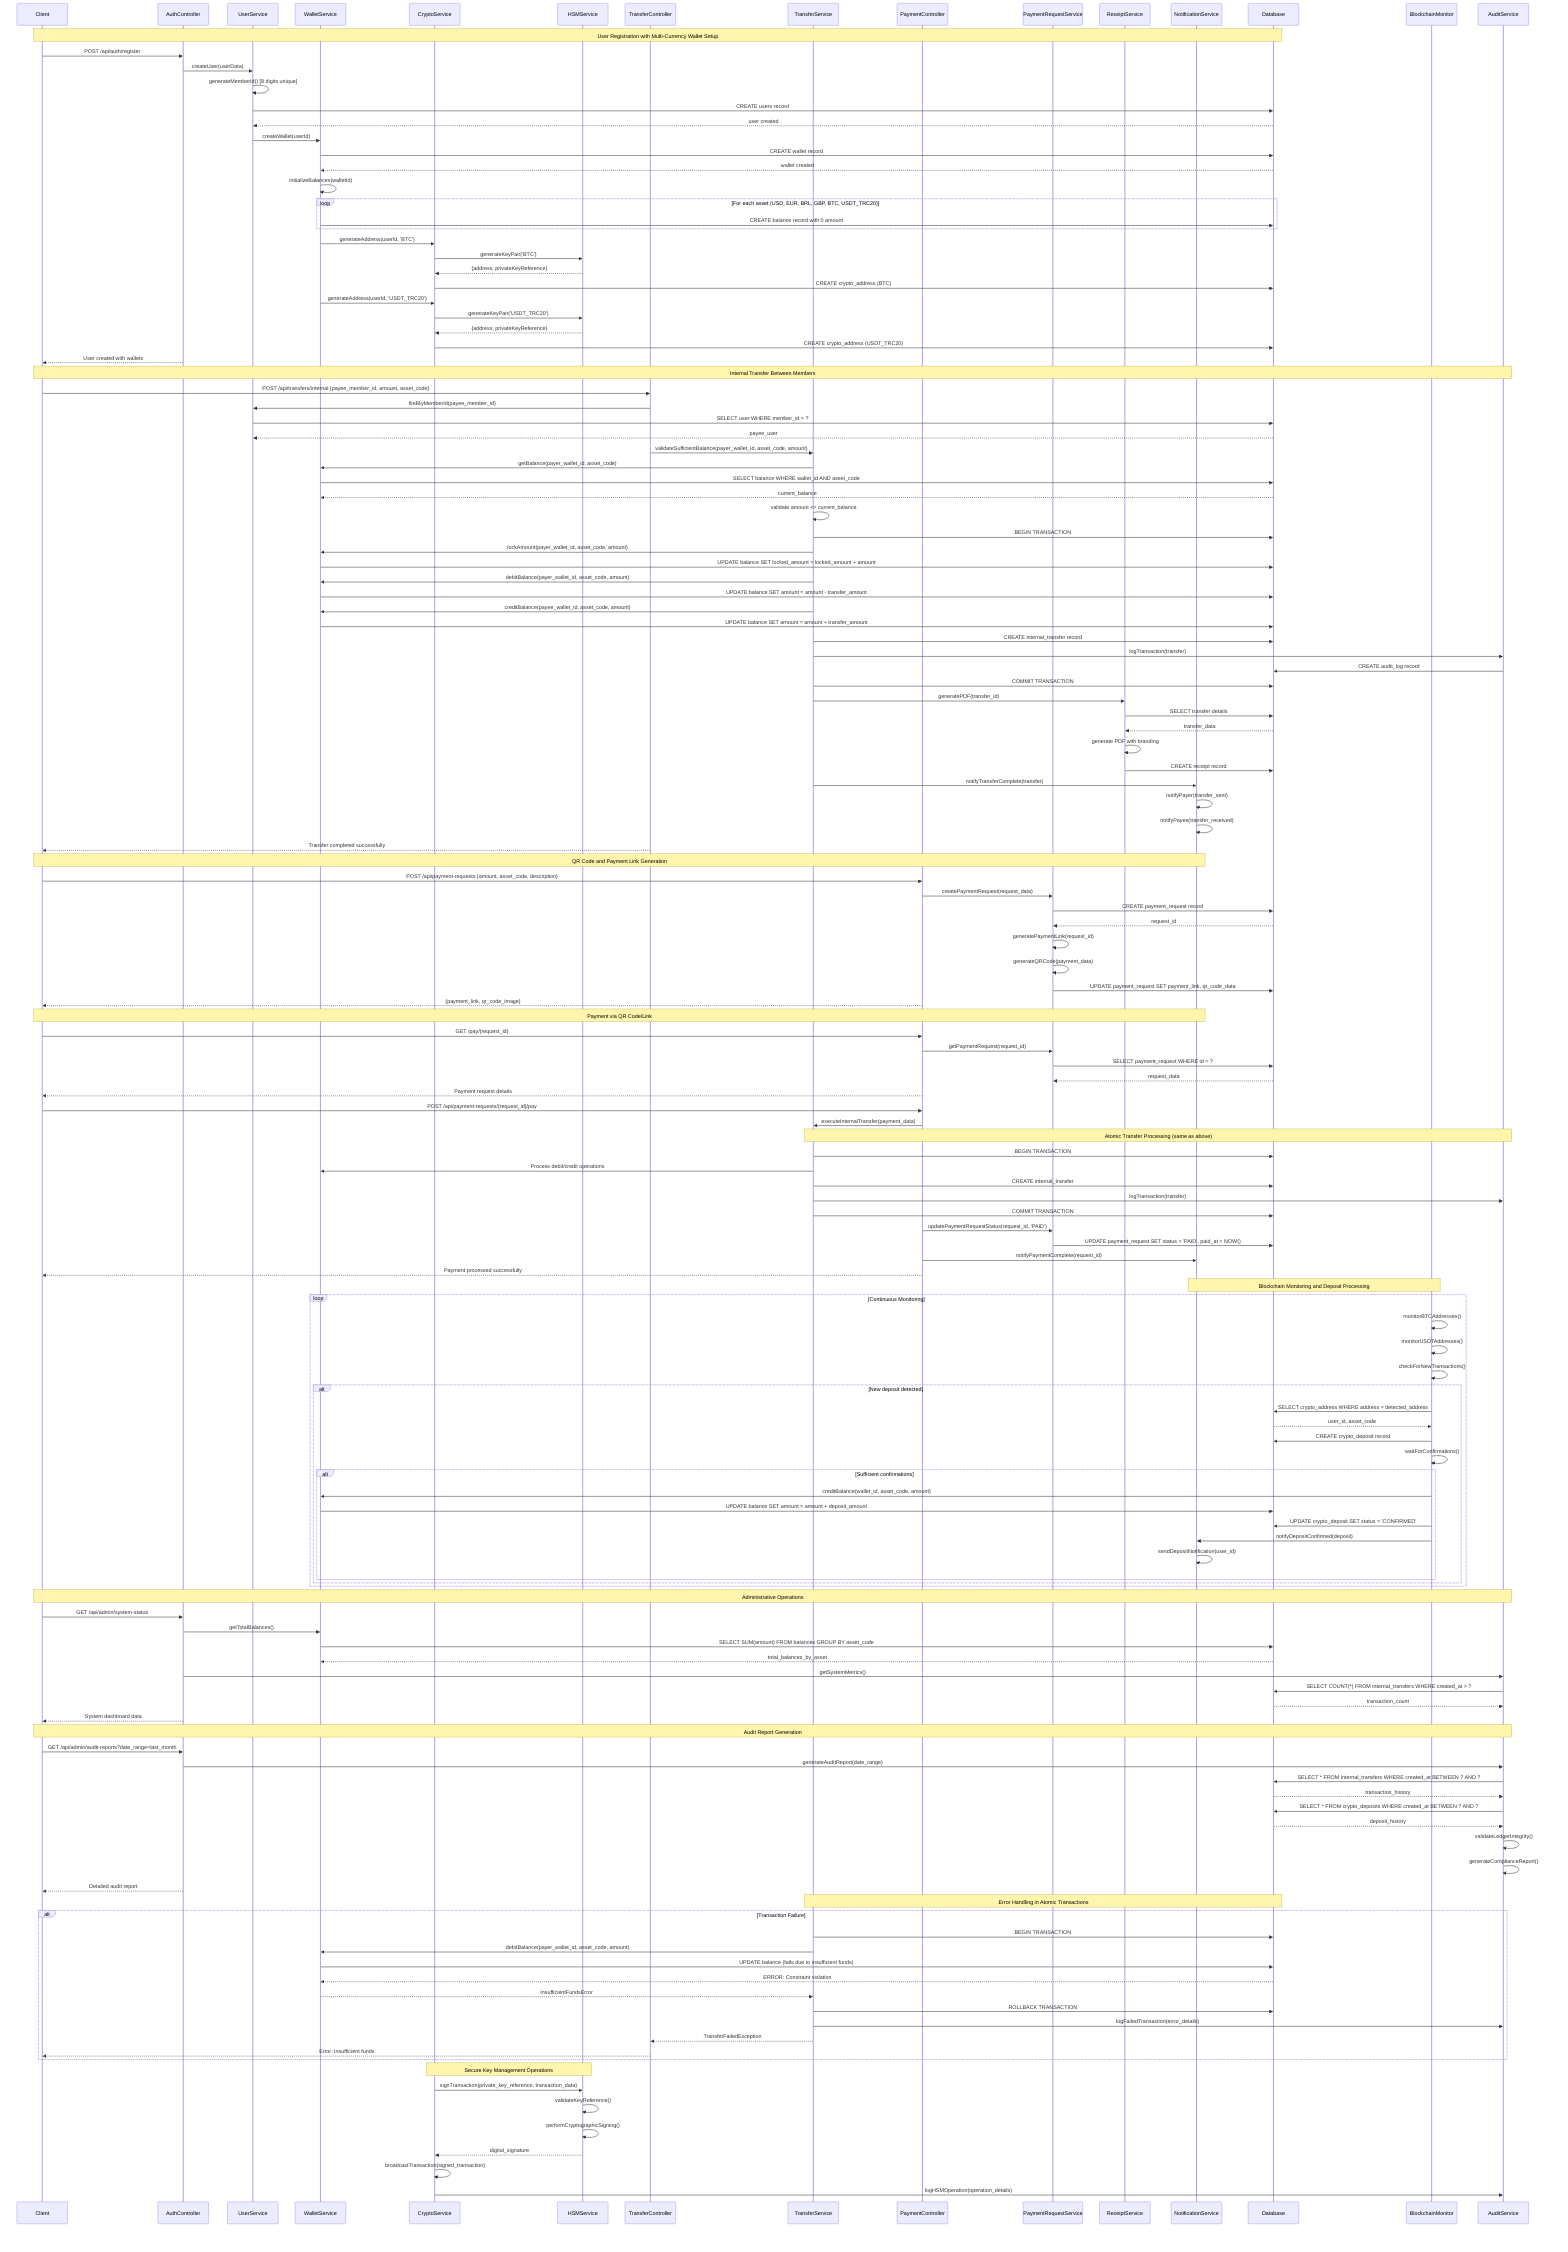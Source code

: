 sequenceDiagram
    participant C as Client
    participant AC as AuthController
    participant US as UserService
    participant WS as WalletService
    participant CS as CryptoService
    participant HSM as HSMService
    participant TC as TransferController
    participant TS as TransferService
    participant PC as PaymentController
    participant PRS as PaymentRequestService
    participant RS as ReceiptService
    participant NS as NotificationService
    participant DB as Database
    participant BM as BlockchainMonitor
    participant AS as AuditService

    %% User Registration and Wallet Creation Flow
    Note over C, DB: User Registration with Multi-Currency Wallet Setup
    C->>AC: POST /api/auth/register
    AC->>US: createUser(userData)
    US->>US: generateMemberId() [8 digits unique]
    US->>DB: CREATE users record
    DB-->>US: user created
    US->>WS: createWallet(userId)
    WS->>DB: CREATE wallet record
    DB-->>WS: wallet created
    WS->>WS: initializeBalances(walletId)
    loop For each asset (USD, EUR, BRL, GBP, BTC, USDT_TRC20)
        WS->>DB: CREATE balance record with 0 amount
    end
    
    %% Generate Crypto Addresses
    WS->>CS: generateAddress(userId, 'BTC')
    CS->>HSM: generateKeyPair('BTC')
    HSM-->>CS: {address, privateKeyReference}
    CS->>DB: CREATE crypto_address (BTC)
    WS->>CS: generateAddress(userId, 'USDT_TRC20')
    CS->>HSM: generateKeyPair('USDT_TRC20')
    HSM-->>CS: {address, privateKeyReference}
    CS->>DB: CREATE crypto_address (USDT_TRC20)
    
    AC-->>C: User created with wallets

    %% Internal Transfer Flow
    Note over C, AS: Internal Transfer Between Members
    C->>TC: POST /api/transfers/internal {payee_member_id, amount, asset_code}
    TC->>US: findByMemberId(payee_member_id)
    US->>DB: SELECT user WHERE member_id = ?
    DB-->>US: payee_user
    TC->>TS: validateSufficientBalance(payer_wallet_id, asset_code, amount)
    TS->>WS: getBalance(payer_wallet_id, asset_code)
    WS->>DB: SELECT balance WHERE wallet_id AND asset_code
    DB-->>WS: current_balance
    TS->>TS: validate amount <= current_balance
    
    %% Atomic Transaction Processing
    TS->>DB: BEGIN TRANSACTION
    TS->>WS: lockAmount(payer_wallet_id, asset_code, amount)
    WS->>DB: UPDATE balance SET locked_amount = locked_amount + amount
    TS->>WS: debitBalance(payer_wallet_id, asset_code, amount)
    WS->>DB: UPDATE balance SET amount = amount - transfer_amount
    TS->>WS: creditBalance(payee_wallet_id, asset_code, amount)
    WS->>DB: UPDATE balance SET amount = amount + transfer_amount
    TS->>DB: CREATE internal_transfer record
    TS->>AS: logTransaction(transfer)
    AS->>DB: CREATE audit_log record
    TS->>DB: COMMIT TRANSACTION
    
    %% Receipt Generation
    TS->>RS: generatePDF(transfer_id)
    RS->>DB: SELECT transfer details
    DB-->>RS: transfer_data
    RS->>RS: generate PDF with branding
    RS->>DB: CREATE receipt record
    
    %% Notifications
    TS->>NS: notifyTransferComplete(transfer)
    NS->>NS: notifyPayer(transfer_sent)
    NS->>NS: notifyPayee(transfer_received)
    
    TC-->>C: Transfer completed successfully

    %% Payment Request (QR Code/Link) Creation Flow
    Note over C, NS: QR Code and Payment Link Generation
    C->>PC: POST /api/payment-requests {amount, asset_code, description}
    PC->>PRS: createPaymentRequest(request_data)
    PRS->>DB: CREATE payment_request record
    DB-->>PRS: request_id
    PRS->>PRS: generatePaymentLink(request_id)
    PRS->>PRS: generateQRCode(payment_data)
    PRS->>DB: UPDATE payment_request SET payment_link, qr_code_data
    PC-->>C: {payment_link, qr_code_image}

    %% Payment Processing via QR/Link
    Note over C, NS: Payment via QR Code/Link
    C->>PC: GET /pay/{request_id}
    PC->>PRS: getPaymentRequest(request_id)
    PRS->>DB: SELECT payment_request WHERE id = ?
    DB-->>PRS: request_data
    PC-->>C: Payment request details
    C->>PC: POST /api/payment-requests/{request_id}/pay
    PC->>TS: executeInternalTransfer(payment_data)
    
    %% Execute same atomic transfer flow as above
    Note over TS, AS: Atomic Transfer Processing (same as above)
    TS->>DB: BEGIN TRANSACTION
    TS->>WS: Process debit/credit operations
    TS->>DB: CREATE internal_transfer
    TS->>AS: logTransaction(transfer)
    TS->>DB: COMMIT TRANSACTION
    
    PC->>PRS: updatePaymentRequestStatus(request_id, 'PAID')
    PRS->>DB: UPDATE payment_request SET status = 'PAID', paid_at = NOW()
    PC->>NS: notifyPaymentComplete(request_id)
    PC-->>C: Payment processed successfully

    %% Crypto Deposit Monitoring Flow
    Note over BM, NS: Blockchain Monitoring and Deposit Processing
    loop Continuous Monitoring
        BM->>BM: monitorBTCAddresses()
        BM->>BM: monitorUSDTAddresses()
        BM->>BM: checkForNewTransactions()
        
        alt New deposit detected
            BM->>DB: SELECT crypto_address WHERE address = detected_address
            DB-->>BM: user_id, asset_code
            BM->>DB: CREATE crypto_deposit record
            BM->>BM: waitForConfirmations()
            
            alt Sufficient confirmations
                BM->>WS: creditBalance(wallet_id, asset_code, amount)
                WS->>DB: UPDATE balance SET amount = amount + deposit_amount
                BM->>DB: UPDATE crypto_deposit SET status = 'CONFIRMED'
                BM->>NS: notifyDepositConfirmed(deposit)
                NS->>NS: sendDepositNotification(user_id)
            end
        end
    end

    %% Admin Operations Flow
    Note over C, AS: Administrative Operations
    C->>AC: GET /api/admin/system-status
    AC->>WS: getTotalBalances()
    WS->>DB: SELECT SUM(amount) FROM balances GROUP BY asset_code
    DB-->>WS: total_balances_by_asset
    AC->>AS: getSystemMetrics()
    AS->>DB: SELECT COUNT(*) FROM internal_transfers WHERE created_at > ?
    DB-->>AS: transaction_count
    AC-->>C: System dashboard data

    %% Audit and Compliance Flow
    Note over C, AS: Audit Report Generation
    C->>AC: GET /api/admin/audit-reports?date_range=last_month
    AC->>AS: generateAuditReport(date_range)
    AS->>DB: SELECT * FROM internal_transfers WHERE created_at BETWEEN ? AND ?
    DB-->>AS: transaction_history
    AS->>DB: SELECT * FROM crypto_deposits WHERE created_at BETWEEN ? AND ?
    DB-->>AS: deposit_history
    AS->>AS: validateLedgerIntegrity()
    AS->>AS: generateComplianceReport()
    AC-->>C: Detailed audit report

    %% Error Handling and Rollback Flow
    Note over TS, DB: Error Handling in Atomic Transactions
    alt Transaction Failure
        TS->>DB: BEGIN TRANSACTION
        TS->>WS: debitBalance(payer_wallet_id, asset_code, amount)
        WS->>DB: UPDATE balance (fails due to insufficient funds)
        DB-->>WS: ERROR: Constraint violation
        WS-->>TS: InsufficientFundsError
        TS->>DB: ROLLBACK TRANSACTION
        TS->>AS: logFailedTransaction(error_details)
        TS-->>TC: TransferFailedException
        TC-->>C: Error: Insufficient funds
    end

    %% HSM Security Operations
    Note over CS, HSM: Secure Key Management Operations
    CS->>HSM: signTransaction(private_key_reference, transaction_data)
    HSM->>HSM: validateKeyReference()
    HSM->>HSM: performCryptographicSigning()
    HSM-->>CS: digital_signature
    CS->>CS: broadcastTransaction(signed_transaction)
    CS->>AS: logHSMOperation(operation_details)